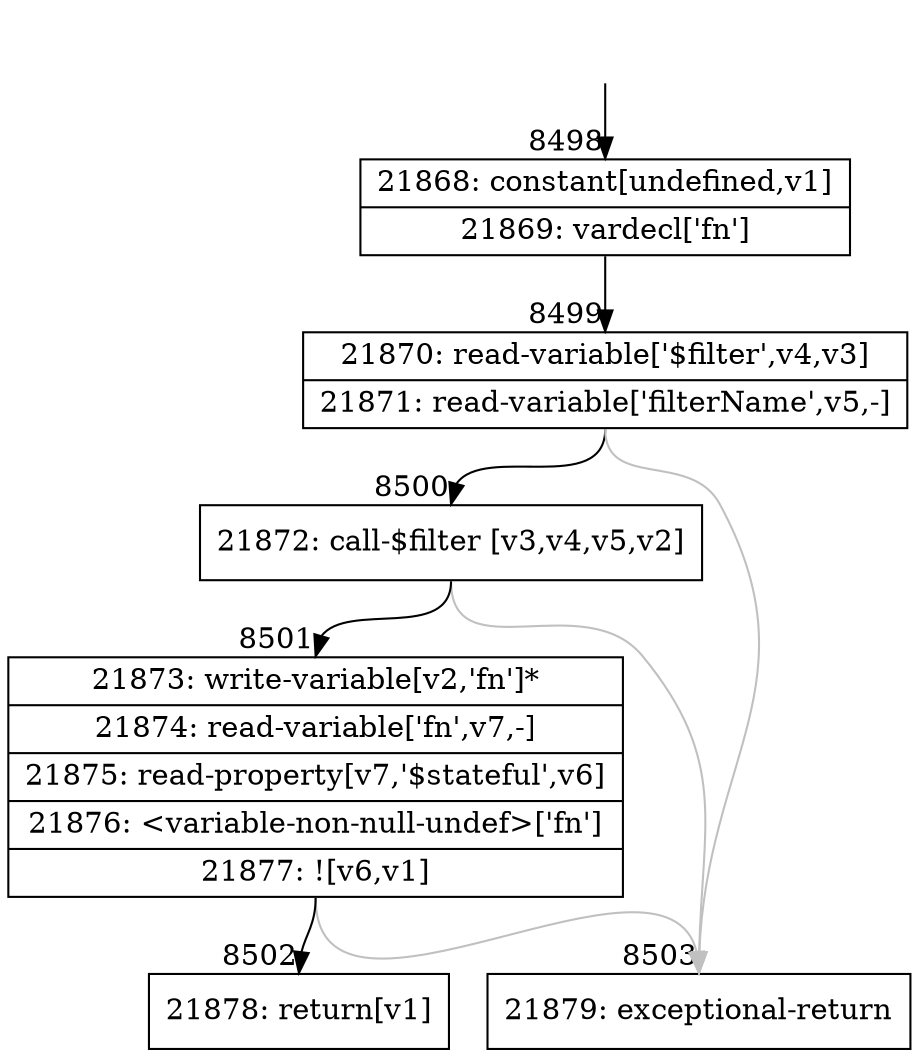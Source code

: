 digraph {
rankdir="TD"
BB_entry626[shape=none,label=""];
BB_entry626 -> BB8498 [tailport=s, headport=n, headlabel="    8498"]
BB8498 [shape=record label="{21868: constant[undefined,v1]|21869: vardecl['fn']}" ] 
BB8498 -> BB8499 [tailport=s, headport=n, headlabel="      8499"]
BB8499 [shape=record label="{21870: read-variable['$filter',v4,v3]|21871: read-variable['filterName',v5,-]}" ] 
BB8499 -> BB8500 [tailport=s, headport=n, headlabel="      8500"]
BB8499 -> BB8503 [tailport=s, headport=n, color=gray, headlabel="      8503"]
BB8500 [shape=record label="{21872: call-$filter [v3,v4,v5,v2]}" ] 
BB8500 -> BB8501 [tailport=s, headport=n, headlabel="      8501"]
BB8500 -> BB8503 [tailport=s, headport=n, color=gray]
BB8501 [shape=record label="{21873: write-variable[v2,'fn']*|21874: read-variable['fn',v7,-]|21875: read-property[v7,'$stateful',v6]|21876: \<variable-non-null-undef\>['fn']|21877: ![v6,v1]}" ] 
BB8501 -> BB8502 [tailport=s, headport=n, headlabel="      8502"]
BB8501 -> BB8503 [tailport=s, headport=n, color=gray]
BB8502 [shape=record label="{21878: return[v1]}" ] 
BB8503 [shape=record label="{21879: exceptional-return}" ] 
//#$~ 12957
}
